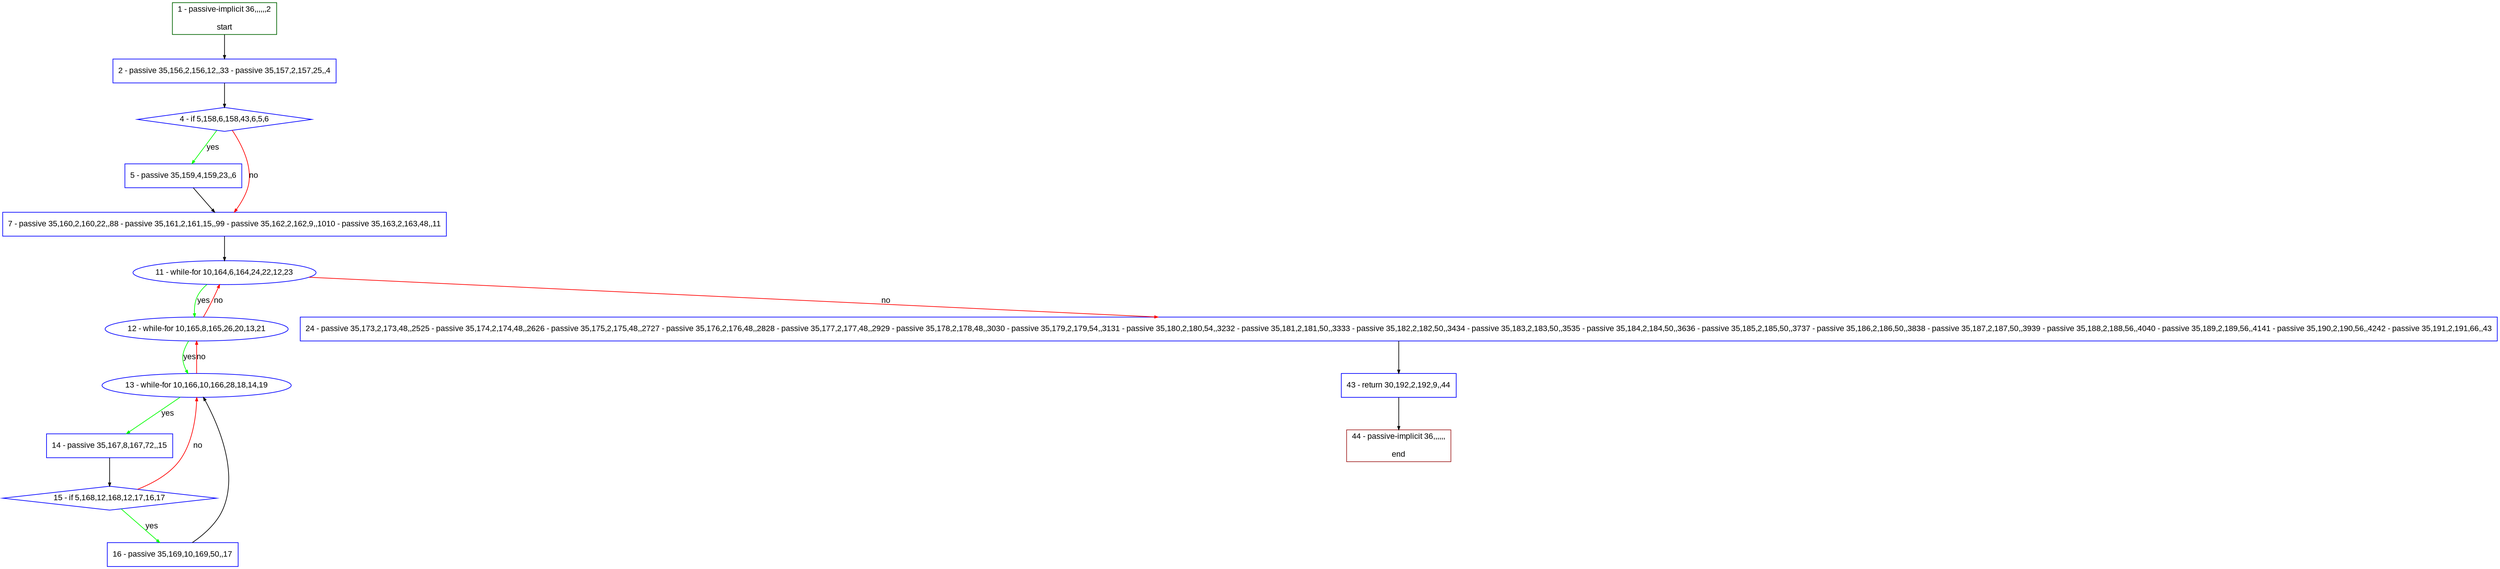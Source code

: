 digraph "" {
  graph [pack="true", label="", fontsize="12", packmode="clust", fontname="Arial", fillcolor="#FFFFCC", bgcolor="white", style="rounded,filled", compound="true"];
  node [node_initialized="no", label="", color="grey", fontsize="12", fillcolor="white", fontname="Arial", style="filled", shape="rectangle", compound="true", fixedsize="false"];
  edge [fontcolor="black", arrowhead="normal", arrowtail="none", arrowsize="0.5", ltail="", label="", color="black", fontsize="12", lhead="", fontname="Arial", dir="forward", compound="true"];
  __N1 [label="2 - passive 35,156,2,156,12,,33 - passive 35,157,2,157,25,,4", color="#0000ff", fillcolor="#ffffff", style="filled", shape="box"];
  __N2 [label="1 - passive-implicit 36,,,,,,2\n\nstart", color="#006400", fillcolor="#ffffff", style="filled", shape="box"];
  __N3 [label="4 - if 5,158,6,158,43,6,5,6", color="#0000ff", fillcolor="#ffffff", style="filled", shape="diamond"];
  __N4 [label="5 - passive 35,159,4,159,23,,6", color="#0000ff", fillcolor="#ffffff", style="filled", shape="box"];
  __N5 [label="7 - passive 35,160,2,160,22,,88 - passive 35,161,2,161,15,,99 - passive 35,162,2,162,9,,1010 - passive 35,163,2,163,48,,11", color="#0000ff", fillcolor="#ffffff", style="filled", shape="box"];
  __N6 [label="11 - while-for 10,164,6,164,24,22,12,23", color="#0000ff", fillcolor="#ffffff", style="filled", shape="oval"];
  __N7 [label="12 - while-for 10,165,8,165,26,20,13,21", color="#0000ff", fillcolor="#ffffff", style="filled", shape="oval"];
  __N8 [label="24 - passive 35,173,2,173,48,,2525 - passive 35,174,2,174,48,,2626 - passive 35,175,2,175,48,,2727 - passive 35,176,2,176,48,,2828 - passive 35,177,2,177,48,,2929 - passive 35,178,2,178,48,,3030 - passive 35,179,2,179,54,,3131 - passive 35,180,2,180,54,,3232 - passive 35,181,2,181,50,,3333 - passive 35,182,2,182,50,,3434 - passive 35,183,2,183,50,,3535 - passive 35,184,2,184,50,,3636 - passive 35,185,2,185,50,,3737 - passive 35,186,2,186,50,,3838 - passive 35,187,2,187,50,,3939 - passive 35,188,2,188,56,,4040 - passive 35,189,2,189,56,,4141 - passive 35,190,2,190,56,,4242 - passive 35,191,2,191,66,,43", color="#0000ff", fillcolor="#ffffff", style="filled", shape="box"];
  __N9 [label="13 - while-for 10,166,10,166,28,18,14,19", color="#0000ff", fillcolor="#ffffff", style="filled", shape="oval"];
  __N10 [label="14 - passive 35,167,8,167,72,,15", color="#0000ff", fillcolor="#ffffff", style="filled", shape="box"];
  __N11 [label="15 - if 5,168,12,168,12,17,16,17", color="#0000ff", fillcolor="#ffffff", style="filled", shape="diamond"];
  __N12 [label="16 - passive 35,169,10,169,50,,17", color="#0000ff", fillcolor="#ffffff", style="filled", shape="box"];
  __N13 [label="43 - return 30,192,2,192,9,,44", color="#0000ff", fillcolor="#ffffff", style="filled", shape="box"];
  __N14 [label="44 - passive-implicit 36,,,,,,\n\nend", color="#a52a2a", fillcolor="#ffffff", style="filled", shape="box"];
  __N2 -> __N1 [arrowhead="normal", arrowtail="none", color="#000000", label="", dir="forward"];
  __N1 -> __N3 [arrowhead="normal", arrowtail="none", color="#000000", label="", dir="forward"];
  __N3 -> __N4 [arrowhead="normal", arrowtail="none", color="#00ff00", label="yes", dir="forward"];
  __N3 -> __N5 [arrowhead="normal", arrowtail="none", color="#ff0000", label="no", dir="forward"];
  __N4 -> __N5 [arrowhead="normal", arrowtail="none", color="#000000", label="", dir="forward"];
  __N5 -> __N6 [arrowhead="normal", arrowtail="none", color="#000000", label="", dir="forward"];
  __N6 -> __N7 [arrowhead="normal", arrowtail="none", color="#00ff00", label="yes", dir="forward"];
  __N7 -> __N6 [arrowhead="normal", arrowtail="none", color="#ff0000", label="no", dir="forward"];
  __N6 -> __N8 [arrowhead="normal", arrowtail="none", color="#ff0000", label="no", dir="forward"];
  __N7 -> __N9 [arrowhead="normal", arrowtail="none", color="#00ff00", label="yes", dir="forward"];
  __N9 -> __N7 [arrowhead="normal", arrowtail="none", color="#ff0000", label="no", dir="forward"];
  __N9 -> __N10 [arrowhead="normal", arrowtail="none", color="#00ff00", label="yes", dir="forward"];
  __N10 -> __N11 [arrowhead="normal", arrowtail="none", color="#000000", label="", dir="forward"];
  __N11 -> __N9 [arrowhead="normal", arrowtail="none", color="#ff0000", label="no", dir="forward"];
  __N11 -> __N12 [arrowhead="normal", arrowtail="none", color="#00ff00", label="yes", dir="forward"];
  __N12 -> __N9 [arrowhead="normal", arrowtail="none", color="#000000", label="", dir="forward"];
  __N8 -> __N13 [arrowhead="normal", arrowtail="none", color="#000000", label="", dir="forward"];
  __N13 -> __N14 [arrowhead="normal", arrowtail="none", color="#000000", label="", dir="forward"];
}
